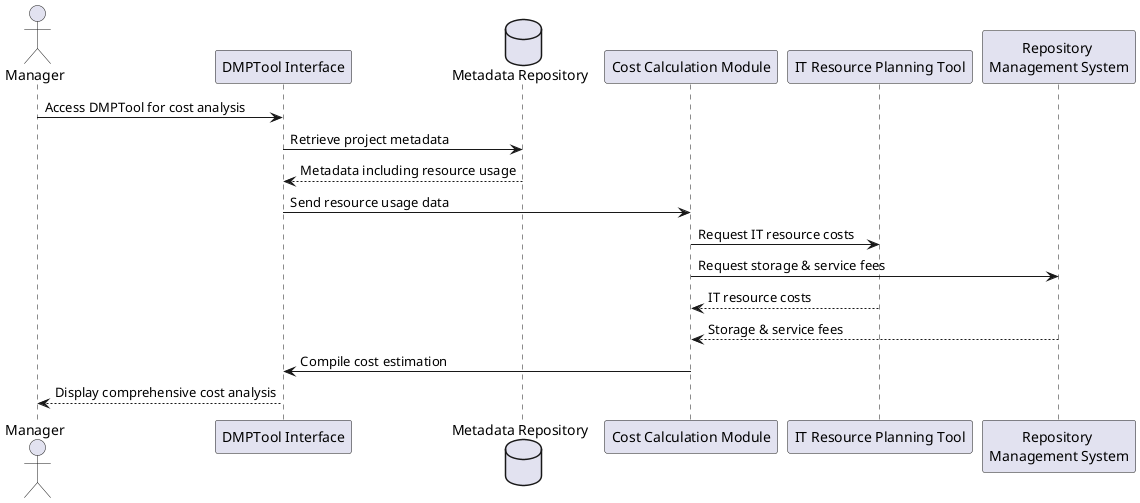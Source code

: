 @startuml
actor Manager as M
participant "DMPTool Interface" as D
database "Metadata Repository" as MR
participant "Cost Calculation Module" as CC
participant "IT Resource Planning Tool" as IT
participant "Repository \nManagement System" as RM

M -> D : Access DMPTool for cost analysis
D -> MR : Retrieve project metadata
MR --> D : Metadata including resource usage
D -> CC : Send resource usage data
CC -> IT : Request IT resource costs
CC -> RM : Request storage & service fees
IT --> CC : IT resource costs
RM --> CC : Storage & service fees
CC -> D : Compile cost estimation
D --> M : Display comprehensive cost analysis

@enduml